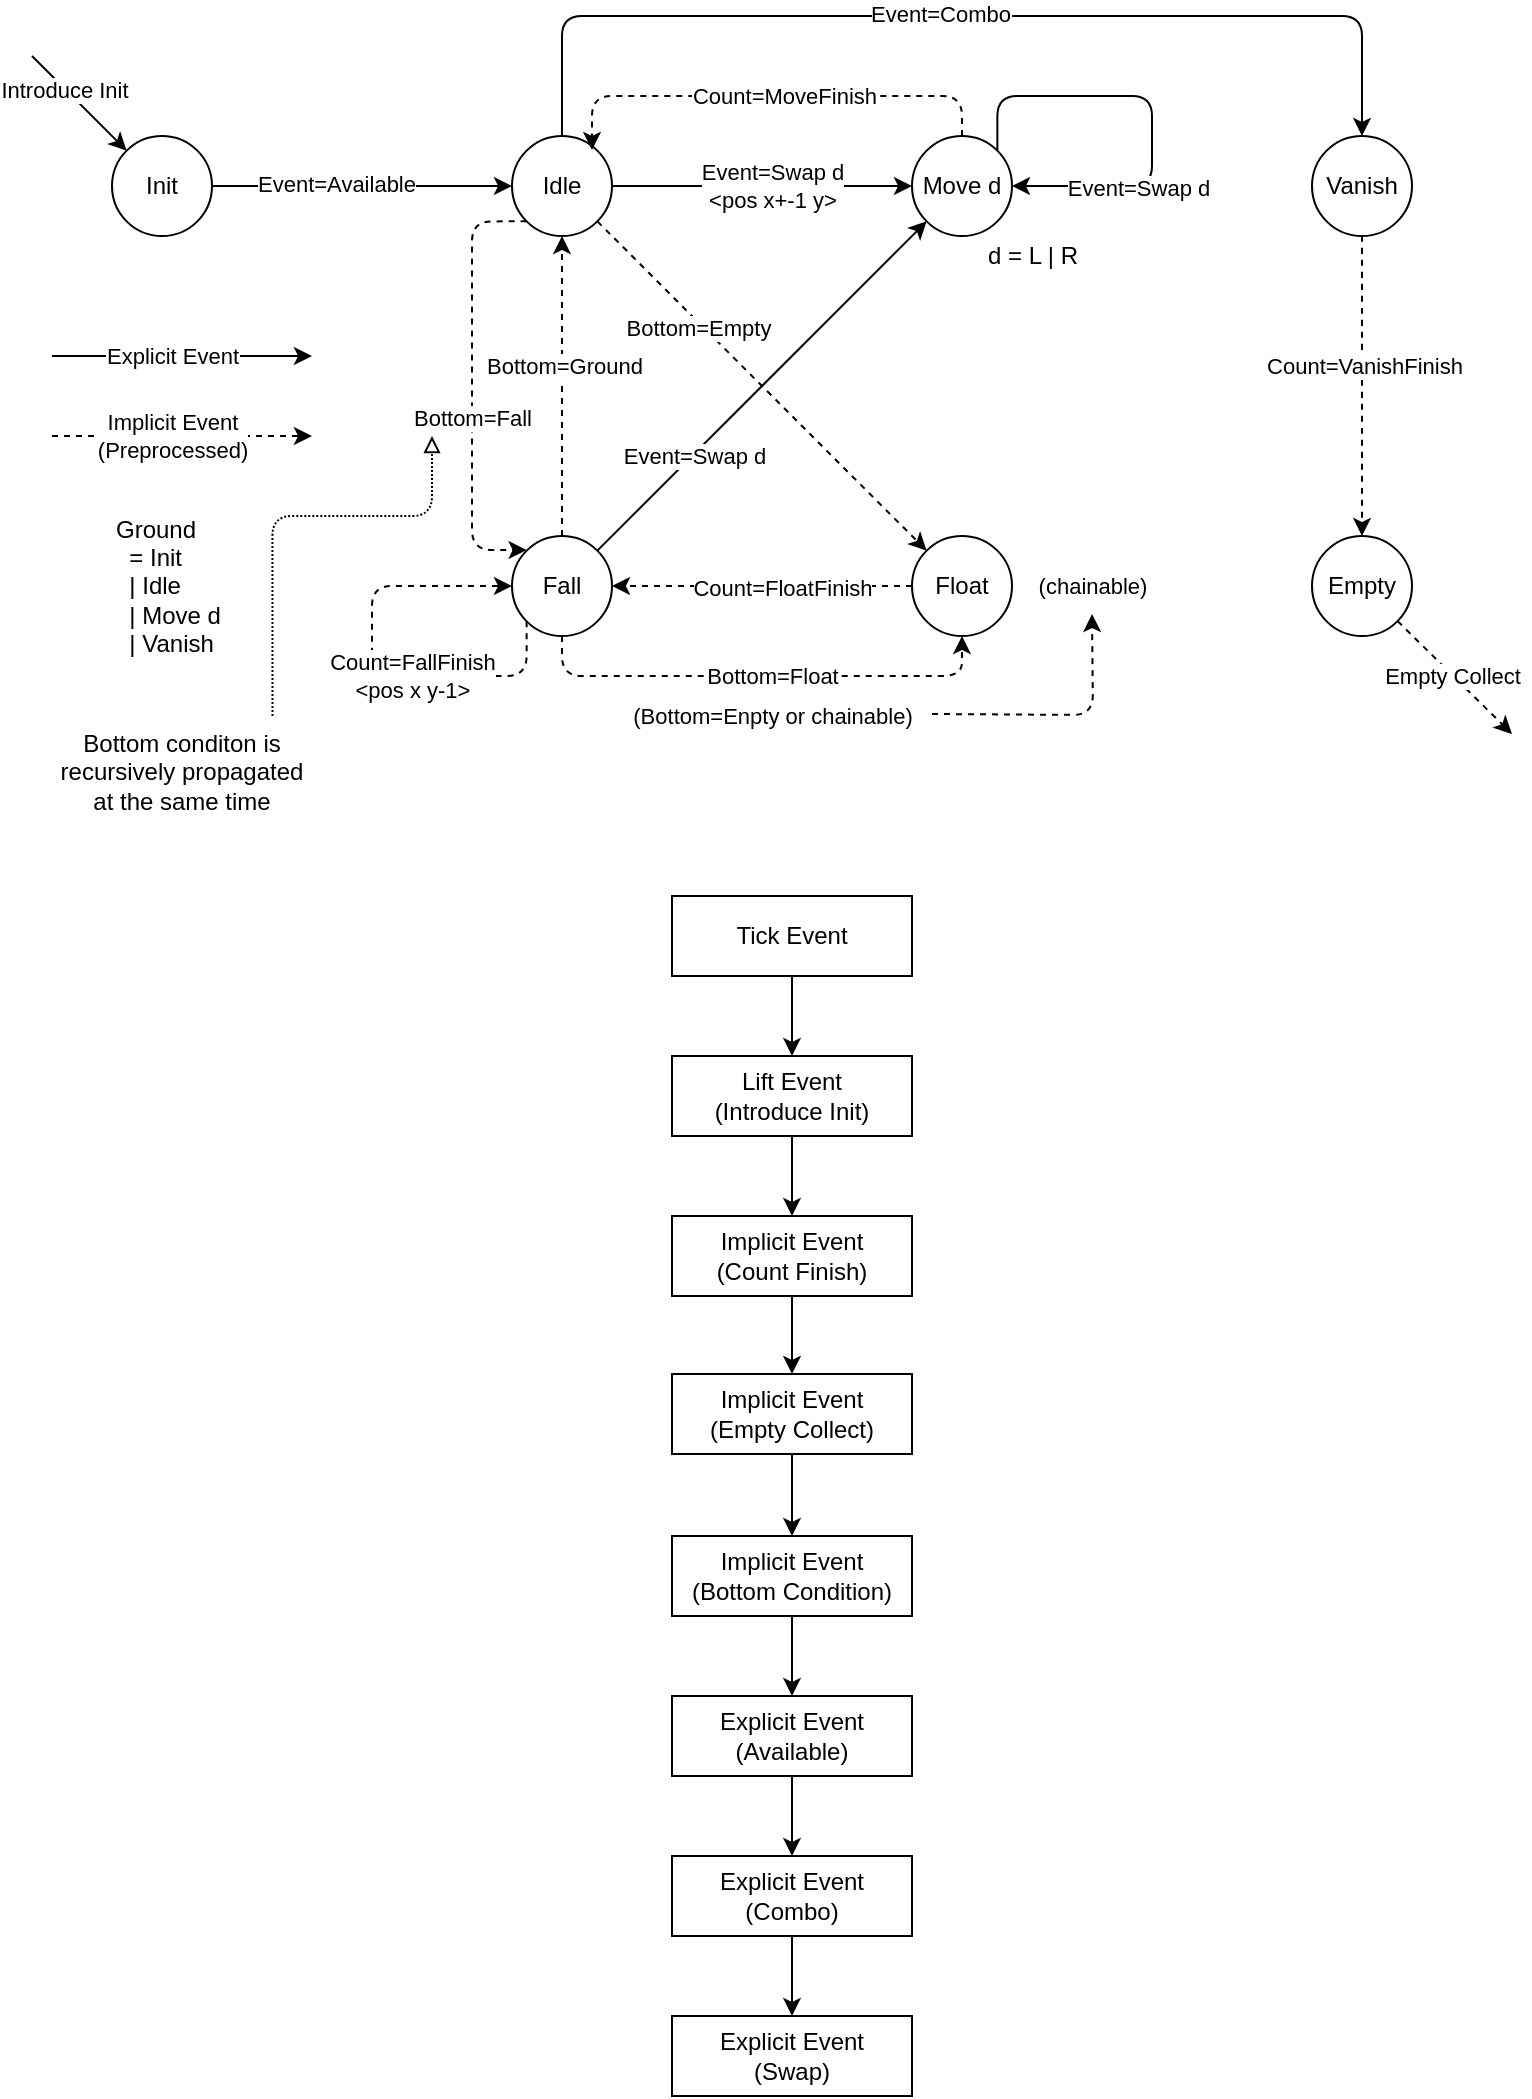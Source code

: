 <mxfile>
    <diagram id="TaGhLxnzKJmuEsDH-7bl" name="Page-1">
        <mxGraphModel dx="896" dy="574" grid="1" gridSize="10" guides="1" tooltips="1" connect="1" arrows="1" fold="1" page="1" pageScale="1" pageWidth="827" pageHeight="1169" math="0" shadow="0">
            <root>
                <mxCell id="0"/>
                <mxCell id="1" parent="0"/>
                <mxCell id="14" style="edgeStyle=orthogonalEdgeStyle;rounded=0;orthogonalLoop=1;jettySize=auto;html=1;entryX=0;entryY=0.5;entryDx=0;entryDy=0;" parent="1" source="2" target="5" edge="1">
                    <mxGeometry relative="1" as="geometry"/>
                </mxCell>
                <mxCell id="31" value="Event=Swap d&lt;br&gt;&amp;lt;pos x+-1 y&amp;gt;" style="edgeLabel;html=1;align=center;verticalAlign=middle;resizable=0;points=[];" parent="14" vertex="1" connectable="0">
                    <mxGeometry x="-0.24" relative="1" as="geometry">
                        <mxPoint x="23" as="offset"/>
                    </mxGeometry>
                </mxCell>
                <mxCell id="24" style="rounded=1;orthogonalLoop=1;jettySize=auto;html=1;exitX=1;exitY=1;exitDx=0;exitDy=0;entryX=0;entryY=0;entryDx=0;entryDy=0;dashed=1;" parent="1" source="2" target="8" edge="1">
                    <mxGeometry relative="1" as="geometry"/>
                </mxCell>
                <mxCell id="36" value="Bottom=Empty" style="edgeLabel;html=1;align=center;verticalAlign=middle;resizable=0;points=[];" parent="24" vertex="1" connectable="0">
                    <mxGeometry x="-0.376" y="-2" relative="1" as="geometry">
                        <mxPoint as="offset"/>
                    </mxGeometry>
                </mxCell>
                <mxCell id="25" style="edgeStyle=orthogonalEdgeStyle;rounded=1;orthogonalLoop=1;jettySize=auto;html=1;exitX=0.5;exitY=0;exitDx=0;exitDy=0;entryX=0.5;entryY=0;entryDx=0;entryDy=0;" parent="1" source="2" target="6" edge="1">
                    <mxGeometry relative="1" as="geometry">
                        <Array as="points">
                            <mxPoint x="305" y="81"/>
                            <mxPoint x="705" y="81"/>
                        </Array>
                    </mxGeometry>
                </mxCell>
                <mxCell id="42" value="Event=Combo" style="edgeLabel;html=1;align=center;verticalAlign=middle;resizable=0;points=[];" parent="25" vertex="1" connectable="0">
                    <mxGeometry x="-0.043" y="1" relative="1" as="geometry">
                        <mxPoint as="offset"/>
                    </mxGeometry>
                </mxCell>
                <mxCell id="65" style="edgeStyle=orthogonalEdgeStyle;rounded=1;orthogonalLoop=1;jettySize=auto;html=1;exitX=0;exitY=1;exitDx=0;exitDy=0;entryX=0;entryY=0;entryDx=0;entryDy=0;dashed=1;" parent="1" source="2" target="7" edge="1">
                    <mxGeometry relative="1" as="geometry">
                        <Array as="points">
                            <mxPoint x="260" y="184"/>
                            <mxPoint x="260" y="348"/>
                            <mxPoint x="287" y="348"/>
                        </Array>
                    </mxGeometry>
                </mxCell>
                <mxCell id="67" value="Bottom=Fall" style="edgeLabel;html=1;align=center;verticalAlign=middle;resizable=0;points=[];" parent="65" vertex="1" connectable="0">
                    <mxGeometry x="0.146" relative="1" as="geometry">
                        <mxPoint as="offset"/>
                    </mxGeometry>
                </mxCell>
                <mxCell id="2" value="Idle" style="ellipse;whiteSpace=wrap;html=1;" parent="1" vertex="1">
                    <mxGeometry x="280" y="141" width="50" height="50" as="geometry"/>
                </mxCell>
                <mxCell id="13" style="edgeStyle=orthogonalEdgeStyle;rounded=0;orthogonalLoop=1;jettySize=auto;html=1;entryX=0;entryY=0.5;entryDx=0;entryDy=0;" parent="1" source="4" target="2" edge="1">
                    <mxGeometry relative="1" as="geometry"/>
                </mxCell>
                <mxCell id="44" value="Event=Available" style="edgeLabel;html=1;align=center;verticalAlign=middle;resizable=0;points=[];" parent="13" vertex="1" connectable="0">
                    <mxGeometry x="-0.182" y="1" relative="1" as="geometry">
                        <mxPoint as="offset"/>
                    </mxGeometry>
                </mxCell>
                <mxCell id="4" value="Init" style="ellipse;whiteSpace=wrap;html=1;" parent="1" vertex="1">
                    <mxGeometry x="80" y="141" width="50" height="50" as="geometry"/>
                </mxCell>
                <mxCell id="23" style="edgeStyle=orthogonalEdgeStyle;rounded=1;orthogonalLoop=1;jettySize=auto;html=1;exitX=0.5;exitY=0;exitDx=0;exitDy=0;dashed=1;" parent="1" source="5" edge="1">
                    <mxGeometry relative="1" as="geometry">
                        <mxPoint x="320" y="148" as="targetPoint"/>
                        <Array as="points">
                            <mxPoint x="505" y="121"/>
                            <mxPoint x="320" y="121"/>
                        </Array>
                    </mxGeometry>
                </mxCell>
                <mxCell id="30" value="Count=MoveFinish" style="edgeLabel;html=1;align=center;verticalAlign=middle;resizable=0;points=[];" parent="23" vertex="1" connectable="0">
                    <mxGeometry x="-0.197" y="-2" relative="1" as="geometry">
                        <mxPoint x="-16" y="2" as="offset"/>
                    </mxGeometry>
                </mxCell>
                <mxCell id="27" style="edgeStyle=orthogonalEdgeStyle;curved=1;orthogonalLoop=1;jettySize=auto;html=1;exitX=0.5;exitY=1;exitDx=0;exitDy=0;entryX=0.5;entryY=0;entryDx=0;entryDy=0;dashed=1;" parent="1" source="6" target="12" edge="1">
                    <mxGeometry relative="1" as="geometry"/>
                </mxCell>
                <mxCell id="43" value="Count=VanishFinish" style="edgeLabel;html=1;align=center;verticalAlign=middle;resizable=0;points=[];" parent="27" vertex="1" connectable="0">
                    <mxGeometry x="-0.142" y="1" relative="1" as="geometry">
                        <mxPoint as="offset"/>
                    </mxGeometry>
                </mxCell>
                <mxCell id="6" value="Vanish" style="ellipse;whiteSpace=wrap;html=1;" parent="1" vertex="1">
                    <mxGeometry x="680" y="141" width="50" height="50" as="geometry"/>
                </mxCell>
                <mxCell id="17" style="edgeStyle=orthogonalEdgeStyle;orthogonalLoop=1;jettySize=auto;html=1;exitX=0.5;exitY=1;exitDx=0;exitDy=0;entryX=0.5;entryY=1;entryDx=0;entryDy=0;rounded=1;dashed=1;" parent="1" source="7" target="8" edge="1">
                    <mxGeometry relative="1" as="geometry"/>
                </mxCell>
                <mxCell id="38" value="Bottom=Float" style="edgeLabel;html=1;align=center;verticalAlign=middle;resizable=0;points=[];" parent="17" vertex="1" connectable="0">
                    <mxGeometry x="0.081" y="-2" relative="1" as="geometry">
                        <mxPoint x="-5" y="-2" as="offset"/>
                    </mxGeometry>
                </mxCell>
                <mxCell id="18" style="edgeStyle=orthogonalEdgeStyle;rounded=1;orthogonalLoop=1;jettySize=auto;html=1;exitX=0.5;exitY=0;exitDx=0;exitDy=0;dashed=1;" parent="1" source="7" target="2" edge="1">
                    <mxGeometry relative="1" as="geometry"/>
                </mxCell>
                <mxCell id="39" value="Bottom=Ground" style="edgeLabel;html=1;align=center;verticalAlign=middle;resizable=0;points=[];" parent="18" vertex="1" connectable="0">
                    <mxGeometry x="0.131" y="-1" relative="1" as="geometry">
                        <mxPoint as="offset"/>
                    </mxGeometry>
                </mxCell>
                <mxCell id="19" style="rounded=1;orthogonalLoop=1;jettySize=auto;html=1;exitX=1;exitY=0;exitDx=0;exitDy=0;entryX=0;entryY=1;entryDx=0;entryDy=0;" parent="1" source="7" target="5" edge="1">
                    <mxGeometry relative="1" as="geometry"/>
                </mxCell>
                <mxCell id="37" value="Event=Swap d" style="edgeLabel;html=1;align=center;verticalAlign=middle;resizable=0;points=[];" parent="19" vertex="1" connectable="0">
                    <mxGeometry x="-0.489" y="-1" relative="1" as="geometry">
                        <mxPoint x="5" y="-6" as="offset"/>
                    </mxGeometry>
                </mxCell>
                <mxCell id="7" value="Fall" style="ellipse;whiteSpace=wrap;html=1;" parent="1" vertex="1">
                    <mxGeometry x="280" y="341" width="50" height="50" as="geometry"/>
                </mxCell>
                <mxCell id="20" style="edgeStyle=none;rounded=0;orthogonalLoop=1;jettySize=auto;html=1;exitX=0;exitY=0.5;exitDx=0;exitDy=0;entryX=1;entryY=0.5;entryDx=0;entryDy=0;dashed=1;" parent="1" source="8" target="7" edge="1">
                    <mxGeometry relative="1" as="geometry"/>
                </mxCell>
                <mxCell id="33" value="Count=FloatFinish" style="edgeLabel;html=1;align=center;verticalAlign=middle;resizable=0;points=[];" parent="20" vertex="1" connectable="0">
                    <mxGeometry x="-0.133" y="1" relative="1" as="geometry">
                        <mxPoint as="offset"/>
                    </mxGeometry>
                </mxCell>
                <mxCell id="8" value="Float" style="ellipse;whiteSpace=wrap;html=1;" parent="1" vertex="1">
                    <mxGeometry x="480" y="341" width="50" height="50" as="geometry"/>
                </mxCell>
                <mxCell id="10" value="" style="endArrow=classic;html=1;entryX=0;entryY=0;entryDx=0;entryDy=0;" parent="1" target="4" edge="1">
                    <mxGeometry width="50" height="50" relative="1" as="geometry">
                        <mxPoint x="40" y="101" as="sourcePoint"/>
                        <mxPoint x="510" y="141" as="targetPoint"/>
                    </mxGeometry>
                </mxCell>
                <mxCell id="97" value="Introduce Init" style="edgeLabel;html=1;align=center;verticalAlign=middle;resizable=0;points=[];" parent="10" vertex="1" connectable="0">
                    <mxGeometry x="-0.31" y="-1" relative="1" as="geometry">
                        <mxPoint as="offset"/>
                    </mxGeometry>
                </mxCell>
                <mxCell id="98" style="rounded=0;orthogonalLoop=1;jettySize=auto;html=1;endArrow=classic;endFill=1;dashed=1;" parent="1" source="12" edge="1">
                    <mxGeometry relative="1" as="geometry">
                        <mxPoint x="780" y="440" as="targetPoint"/>
                    </mxGeometry>
                </mxCell>
                <mxCell id="99" value="Empty Collect" style="edgeLabel;html=1;align=center;verticalAlign=middle;resizable=0;points=[];" parent="98" vertex="1" connectable="0">
                    <mxGeometry x="-0.373" y="-3" relative="1" as="geometry">
                        <mxPoint x="11" y="7" as="offset"/>
                    </mxGeometry>
                </mxCell>
                <mxCell id="12" value="Empty" style="ellipse;whiteSpace=wrap;html=1;" parent="1" vertex="1">
                    <mxGeometry x="680" y="341" width="50" height="50" as="geometry"/>
                </mxCell>
                <mxCell id="5" value="Move d" style="ellipse;whiteSpace=wrap;html=1;" parent="1" vertex="1">
                    <mxGeometry x="480" y="141" width="50" height="50" as="geometry"/>
                </mxCell>
                <mxCell id="58" style="edgeStyle=orthogonalEdgeStyle;rounded=1;orthogonalLoop=1;jettySize=auto;html=1;exitX=1;exitY=0;exitDx=0;exitDy=0;entryX=1;entryY=0.5;entryDx=0;entryDy=0;" parent="1" source="5" target="5" edge="1">
                    <mxGeometry relative="1" as="geometry">
                        <Array as="points">
                            <mxPoint x="523" y="121"/>
                            <mxPoint x="600" y="121"/>
                            <mxPoint x="600" y="166"/>
                        </Array>
                    </mxGeometry>
                </mxCell>
                <mxCell id="59" value="Event=Swap d" style="edgeLabel;html=1;align=center;verticalAlign=middle;resizable=0;points=[];" parent="58" vertex="1" connectable="0">
                    <mxGeometry x="0.429" y="1" relative="1" as="geometry">
                        <mxPoint as="offset"/>
                    </mxGeometry>
                </mxCell>
                <mxCell id="60" value="" style="endArrow=classic;html=1;" parent="1" edge="1">
                    <mxGeometry width="50" height="50" relative="1" as="geometry">
                        <mxPoint x="50" y="251" as="sourcePoint"/>
                        <mxPoint x="180" y="251" as="targetPoint"/>
                    </mxGeometry>
                </mxCell>
                <mxCell id="61" value="Explicit Event" style="edgeLabel;html=1;align=center;verticalAlign=middle;resizable=0;points=[];" parent="60" vertex="1" connectable="0">
                    <mxGeometry x="0.246" relative="1" as="geometry">
                        <mxPoint x="-21" as="offset"/>
                    </mxGeometry>
                </mxCell>
                <mxCell id="62" value="" style="endArrow=classic;html=1;dashed=1;" parent="1" edge="1">
                    <mxGeometry width="50" height="50" relative="1" as="geometry">
                        <mxPoint x="50" y="291" as="sourcePoint"/>
                        <mxPoint x="180" y="291" as="targetPoint"/>
                    </mxGeometry>
                </mxCell>
                <mxCell id="63" value="Implicit Event&lt;br&gt;(Preprocessed)" style="edgeLabel;html=1;align=center;verticalAlign=middle;resizable=0;points=[];" parent="62" vertex="1" connectable="0">
                    <mxGeometry x="0.246" relative="1" as="geometry">
                        <mxPoint x="-21" as="offset"/>
                    </mxGeometry>
                </mxCell>
                <mxCell id="78" style="edgeStyle=orthogonalEdgeStyle;rounded=1;orthogonalLoop=1;jettySize=auto;html=1;" parent="1" source="68" target="77" edge="1">
                    <mxGeometry relative="1" as="geometry"/>
                </mxCell>
                <mxCell id="68" value="Implicit Event&lt;br&gt;(Bottom Condition)" style="rounded=0;whiteSpace=wrap;html=1;shadow=0;glass=0;fillColor=none;" parent="1" vertex="1">
                    <mxGeometry x="360" y="841" width="120" height="40" as="geometry"/>
                </mxCell>
                <mxCell id="76" style="edgeStyle=orthogonalEdgeStyle;rounded=1;orthogonalLoop=1;jettySize=auto;html=1;entryX=0.5;entryY=0;entryDx=0;entryDy=0;" parent="1" source="70" target="75" edge="1">
                    <mxGeometry relative="1" as="geometry"/>
                </mxCell>
                <mxCell id="70" value="Explicit Event&lt;br&gt;(Combo)" style="rounded=0;whiteSpace=wrap;html=1;shadow=0;glass=0;fillColor=none;" parent="1" vertex="1">
                    <mxGeometry x="360" y="1001" width="120" height="40" as="geometry"/>
                </mxCell>
                <mxCell id="75" value="Explicit Event&lt;br&gt;(Swap)" style="rounded=0;whiteSpace=wrap;html=1;shadow=0;glass=0;fillColor=none;" parent="1" vertex="1">
                    <mxGeometry x="360" y="1081" width="120" height="40" as="geometry"/>
                </mxCell>
                <mxCell id="79" style="edgeStyle=orthogonalEdgeStyle;rounded=1;orthogonalLoop=1;jettySize=auto;html=1;entryX=0.5;entryY=0;entryDx=0;entryDy=0;" parent="1" source="77" target="70" edge="1">
                    <mxGeometry relative="1" as="geometry"/>
                </mxCell>
                <mxCell id="77" value="Explicit Event&lt;br&gt;(Available)" style="rounded=0;whiteSpace=wrap;html=1;shadow=0;glass=0;fillColor=none;" parent="1" vertex="1">
                    <mxGeometry x="360" y="921" width="120" height="40" as="geometry"/>
                </mxCell>
                <mxCell id="81" style="edgeStyle=orthogonalEdgeStyle;rounded=1;orthogonalLoop=1;jettySize=auto;html=1;entryX=0.5;entryY=0;entryDx=0;entryDy=0;" parent="1" source="80" target="92" edge="1">
                    <mxGeometry relative="1" as="geometry">
                        <mxPoint x="420" y="770" as="targetPoint"/>
                    </mxGeometry>
                </mxCell>
                <mxCell id="80" value="Implicit Event&lt;br&gt;(Count Finish)" style="rounded=0;whiteSpace=wrap;html=1;shadow=0;glass=0;fillColor=none;" parent="1" vertex="1">
                    <mxGeometry x="360" y="681" width="120" height="40" as="geometry"/>
                </mxCell>
                <mxCell id="82" value="Lift Event&lt;br&gt;(Introduce Init)" style="rounded=0;whiteSpace=wrap;html=1;shadow=0;glass=0;fillColor=none;" parent="1" vertex="1">
                    <mxGeometry x="360" y="601" width="120" height="40" as="geometry"/>
                </mxCell>
                <mxCell id="83" style="edgeStyle=orthogonalEdgeStyle;rounded=1;orthogonalLoop=1;jettySize=auto;html=1;" parent="1" source="82" edge="1">
                    <mxGeometry relative="1" as="geometry">
                        <mxPoint x="420" y="681" as="targetPoint"/>
                    </mxGeometry>
                </mxCell>
                <mxCell id="85" style="edgeStyle=orthogonalEdgeStyle;rounded=1;orthogonalLoop=1;jettySize=auto;html=1;entryX=0.5;entryY=0;entryDx=0;entryDy=0;" parent="1" source="84" target="82" edge="1">
                    <mxGeometry relative="1" as="geometry"/>
                </mxCell>
                <mxCell id="84" value="Tick Event" style="rounded=0;whiteSpace=wrap;html=1;shadow=0;glass=0;fillColor=none;" parent="1" vertex="1">
                    <mxGeometry x="360" y="521" width="120" height="40" as="geometry"/>
                </mxCell>
                <mxCell id="86" value="Ground &lt;br&gt;&amp;nbsp; = Init&lt;br&gt;&amp;nbsp; | Idle &lt;br&gt;&amp;nbsp; | Move d&lt;br&gt;&amp;nbsp; | Vanish" style="text;html=1;align=left;verticalAlign=middle;resizable=0;points=[];autosize=1;strokeColor=none;" parent="1" vertex="1">
                    <mxGeometry x="80" y="326" width="70" height="80" as="geometry"/>
                </mxCell>
                <mxCell id="87" value="d = L | R" style="text;html=1;align=center;verticalAlign=middle;resizable=0;points=[];autosize=1;strokeColor=none;" parent="1" vertex="1">
                    <mxGeometry x="510" y="191" width="60" height="20" as="geometry"/>
                </mxCell>
                <mxCell id="88" style="edgeStyle=orthogonalEdgeStyle;rounded=1;orthogonalLoop=1;jettySize=auto;html=1;exitX=0;exitY=1;exitDx=0;exitDy=0;entryX=0;entryY=0.5;entryDx=0;entryDy=0;dashed=1;" parent="1" source="7" target="7" edge="1">
                    <mxGeometry relative="1" as="geometry">
                        <mxPoint x="287" y="384" as="targetPoint"/>
                        <Array as="points">
                            <mxPoint x="287" y="411"/>
                            <mxPoint x="210" y="411"/>
                            <mxPoint x="210" y="366"/>
                        </Array>
                    </mxGeometry>
                </mxCell>
                <mxCell id="89" value="Count=FallFinish&lt;br&gt;&amp;lt;pos x y-1&amp;gt;" style="edgeLabel;html=1;align=center;verticalAlign=middle;resizable=0;points=[];" parent="88" vertex="1" connectable="0">
                    <mxGeometry x="-0.225" relative="1" as="geometry">
                        <mxPoint as="offset"/>
                    </mxGeometry>
                </mxCell>
                <mxCell id="91" style="edgeStyle=orthogonalEdgeStyle;rounded=1;orthogonalLoop=1;jettySize=auto;html=1;dashed=1;exitX=0.848;exitY=-0.001;exitDx=0;exitDy=0;exitPerimeter=0;dashPattern=1 1;endArrow=block;endFill=0;" parent="1" source="90" edge="1">
                    <mxGeometry relative="1" as="geometry">
                        <mxPoint x="240" y="291" as="targetPoint"/>
                        <Array as="points">
                            <mxPoint x="160" y="331"/>
                            <mxPoint x="240" y="331"/>
                        </Array>
                    </mxGeometry>
                </mxCell>
                <mxCell id="90" value="Bottom conditon is recursively propagated at the same time" style="text;html=1;strokeColor=none;fillColor=none;align=center;verticalAlign=middle;whiteSpace=wrap;rounded=0;" parent="1" vertex="1">
                    <mxGeometry x="50" y="431" width="130" height="55" as="geometry"/>
                </mxCell>
                <mxCell id="92" value="Implicit Event&lt;br&gt;(Empty Collect)" style="rounded=0;whiteSpace=wrap;html=1;shadow=0;glass=0;fillColor=none;" parent="1" vertex="1">
                    <mxGeometry x="360" y="760" width="120" height="40" as="geometry"/>
                </mxCell>
                <mxCell id="96" style="edgeStyle=orthogonalEdgeStyle;rounded=1;orthogonalLoop=1;jettySize=auto;html=1;entryX=0.5;entryY=0;entryDx=0;entryDy=0;exitX=0.5;exitY=1;exitDx=0;exitDy=0;" parent="1" source="92" target="68" edge="1">
                    <mxGeometry relative="1" as="geometry">
                        <mxPoint x="430" y="731" as="sourcePoint"/>
                        <mxPoint x="430" y="770" as="targetPoint"/>
                    </mxGeometry>
                </mxCell>
                <mxCell id="100" value="(Bottom=Enpty or chainable)" style="edgeLabel;html=1;align=center;verticalAlign=middle;resizable=0;points=[];" vertex="1" connectable="0" parent="1">
                    <mxGeometry x="410" y="431" as="geometry"/>
                </mxCell>
                <mxCell id="101" value="(chainable)" style="edgeLabel;html=1;align=center;verticalAlign=middle;resizable=0;points=[];" vertex="1" connectable="0" parent="1">
                    <mxGeometry x="570" y="366" as="geometry"/>
                </mxCell>
                <mxCell id="102" style="edgeStyle=orthogonalEdgeStyle;orthogonalLoop=1;jettySize=auto;html=1;rounded=1;dashed=1;" edge="1" parent="1">
                    <mxGeometry relative="1" as="geometry">
                        <mxPoint x="490" y="430" as="sourcePoint"/>
                        <mxPoint x="570" y="380" as="targetPoint"/>
                    </mxGeometry>
                </mxCell>
            </root>
        </mxGraphModel>
    </diagram>
</mxfile>